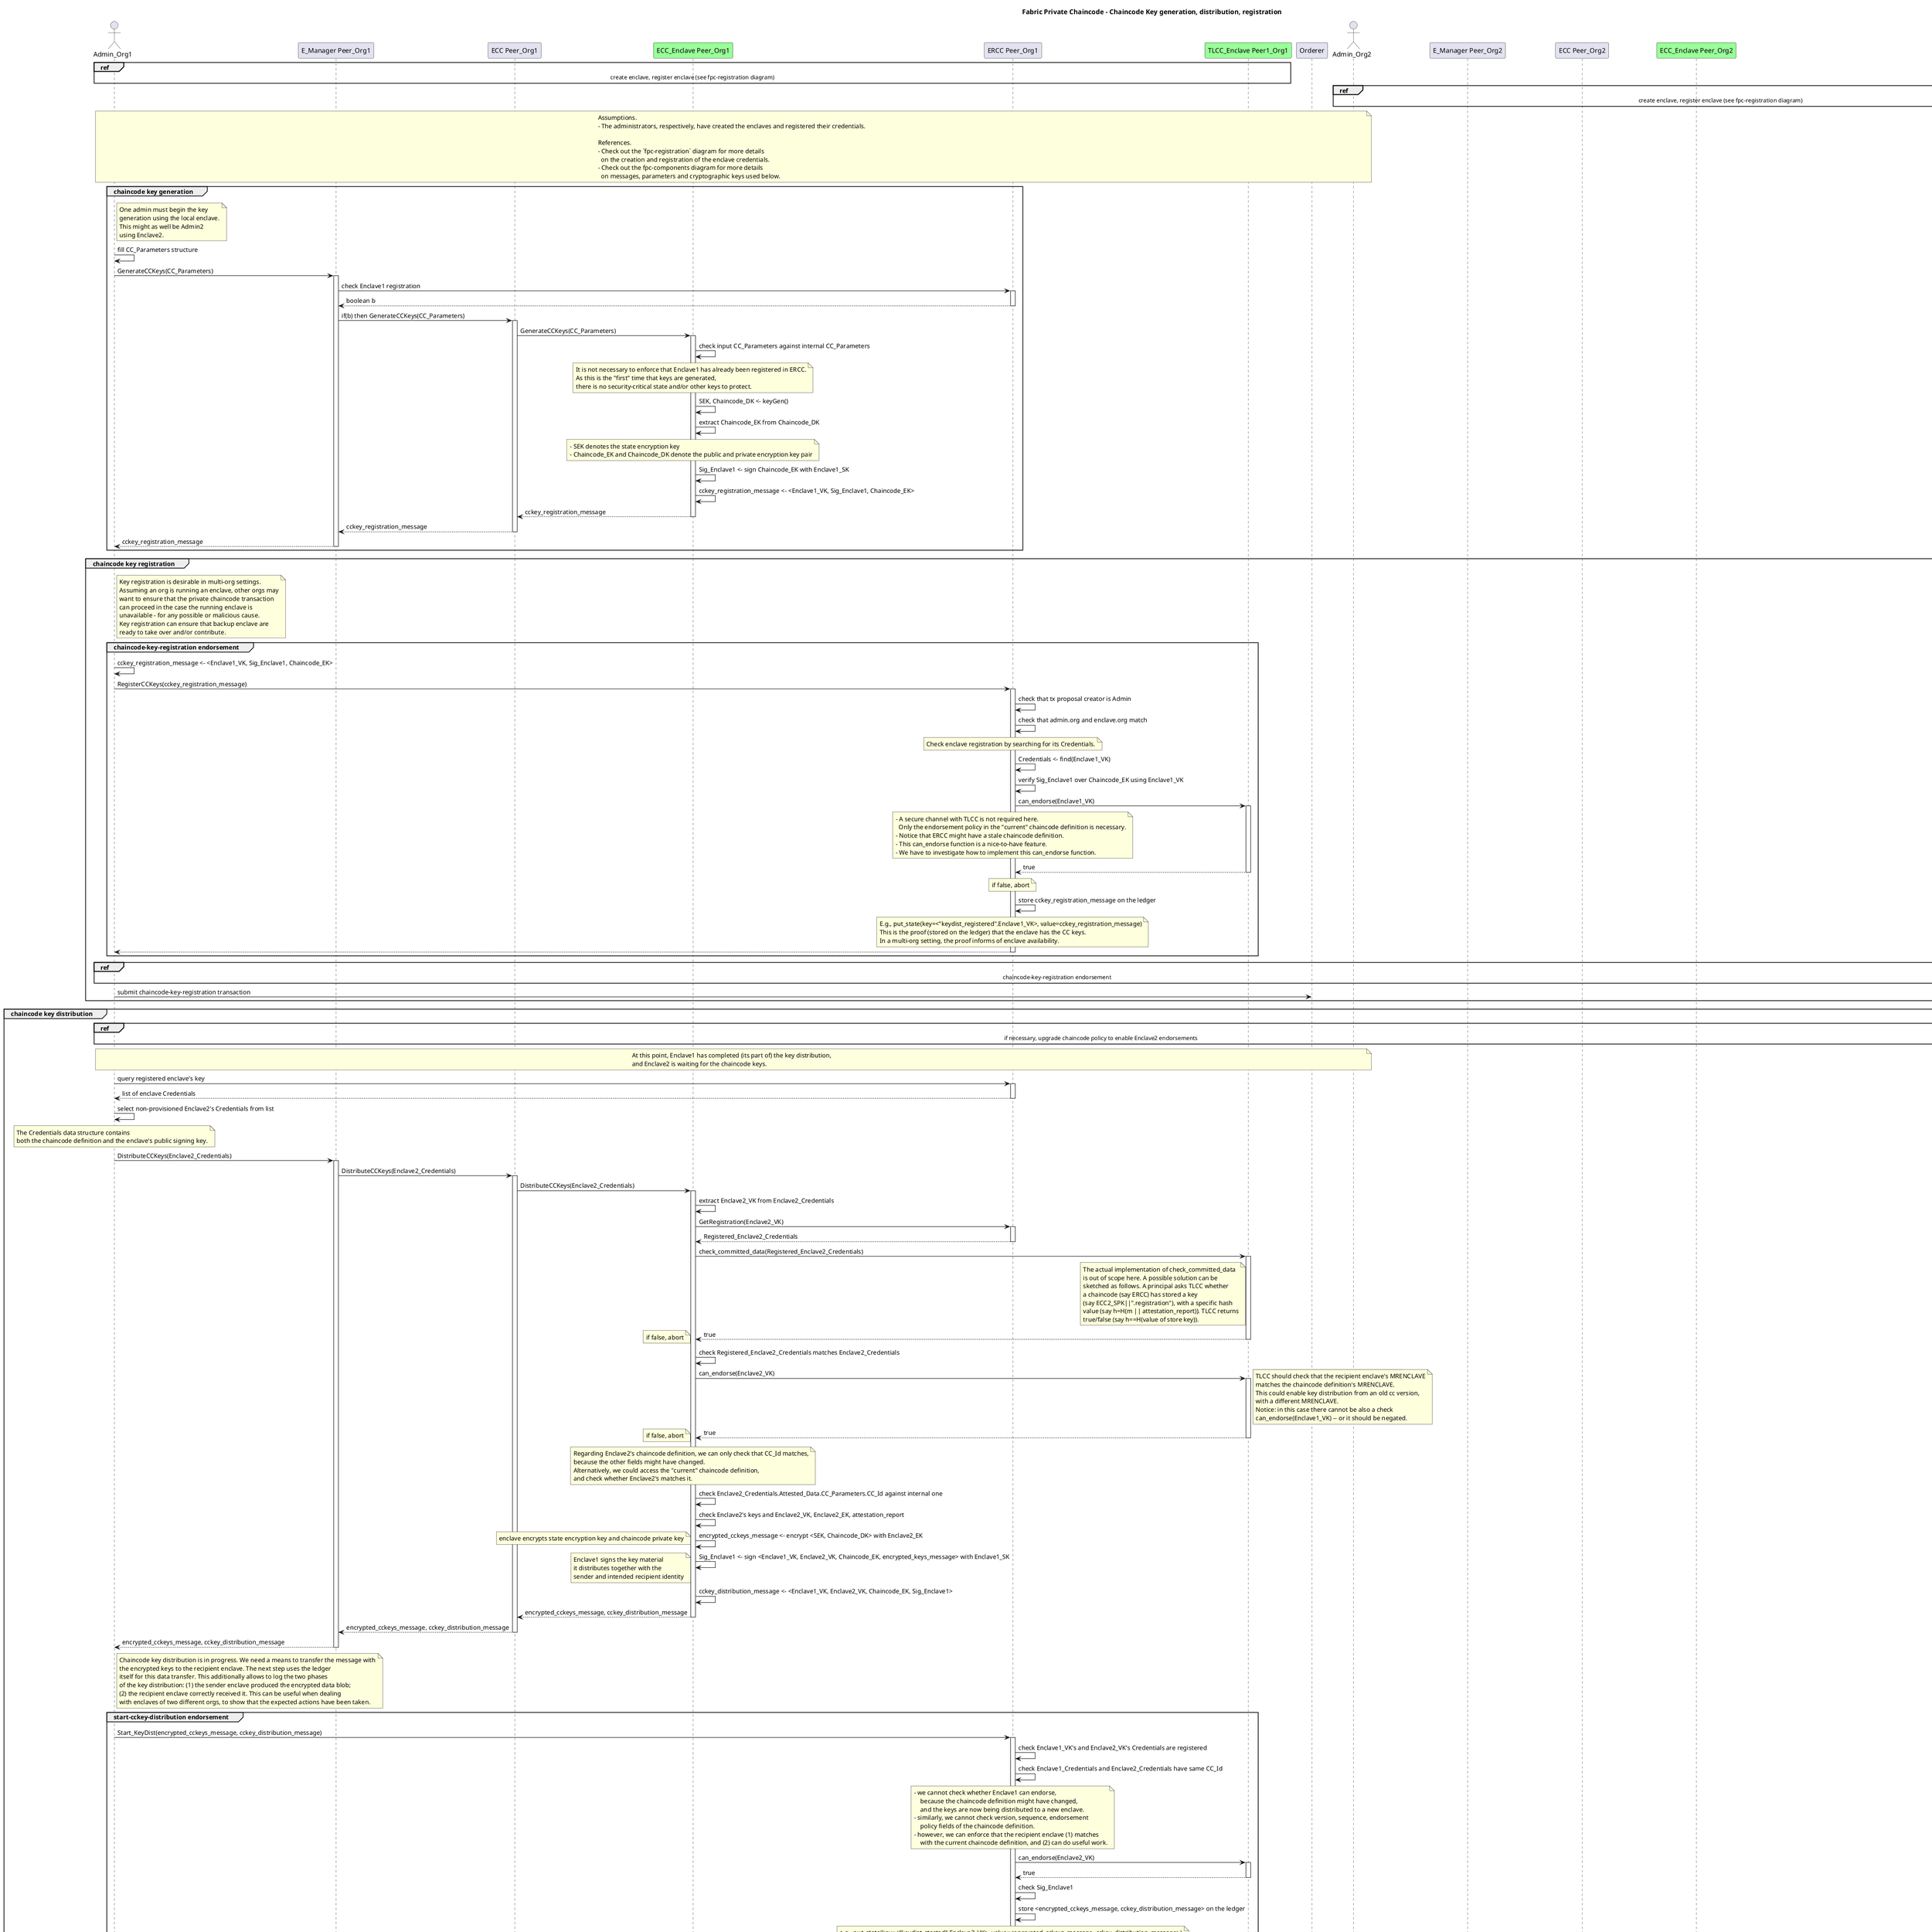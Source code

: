 /'
    Copyright 2020 Intel Corporation
    Copyright IBM Corp. All Rights Reserved.

    SPDX-License-Identifier: Apache-2.0
'/

@startuml

!pragma teoz true

hide footbox
title Foot Box removed

title Fabric Private Chaincode - Chaincode Key generation, distribution, registration 

actor       "Admin_Org1" as Admin1
participant "E_Manager Peer_Org1" as E_Manager1
participant "ECC Peer_Org1" as ECC1
participant "ECC_Enclave Peer_Org1" as Enclave1 #99FF99
participant "ERCC Peer_Org1" as ERCC1
participant "TLCC_Enclave Peer1_Org1" as TLCC_Enclave1 #99FF99

participant Orderer as Orderer

actor	    "Admin_Org2" as Admin2
participant "E_Manager Peer_Org2" as E_Manager2
participant "ECC Peer_Org2" as ECC2
participant "ECC_Enclave Peer_Org2" as Enclave2 #99FF99
participant "ERCC Peer_Org2" as ERCC2
participant "TLCC_Enclave Peer_Org1" as TLCC_Enclave2 #99FF99

ref over Admin1, E_Manager1, ECC1, Enclave1, ERCC1, TLCC_Enclave1
    create enclave, register enclave (see fpc-registration diagram)
end ref
ref over Admin2, E_Manager2, ECC2, Enclave2, ERCC2, TLCC_Enclave2
    create enclave, register enclave (see fpc-registration diagram)
end ref

note over Admin1, Admin2
    Assumptions.
    - The administrators, respectively, have created the enclaves and registered their credentials.

    References.
    - Check out the `fpc-registration` diagram for more details
      on the creation and registration of the enclave credentials.
    - Check out the fpc-components diagram for more details
      on messages, parameters and cryptographic keys used below.
end note

group chaincode key generation

  note right Admin1
    One admin must begin the key
    generation using the local enclave.
    This might as well be Admin2
    using Enclave2.
  end note
  Admin1        -> Admin1       :   fill CC_Parameters structure
  Admin1        -> E_Manager1   ++: GenerateCCKeys(CC_Parameters)

  E_Manager1    -> ERCC1        ++: check Enclave1 registration
  return boolean b
  E_Manager1    -> ECC1         ++: if(b) then GenerateCCKeys(CC_Parameters)
  ECC1          -> Enclave1     ++: GenerateCCKeys(CC_Parameters)
  Enclave1      -> Enclave1     :   check input CC_Parameters against internal CC_Parameters

  note over Enclave1
    It is not necessary to enforce that Enclave1 has already been registered in ERCC.
    As this is the "first" time that keys are generated,
    there is no security-critical state and/or other keys to protect.
  end note

  Enclave1      -> Enclave1     :   SEK, Chaincode_DK <- keyGen()
  Enclave1      -> Enclave1     :   extract Chaincode_EK from Chaincode_DK
  note over Enclave1
    - SEK denotes the state encryption key
    - Chaincode_EK and Chaincode_DK denote the public and private encryption key pair
  end note
  Enclave1      -> Enclave1     :   Sig_Enclave1 <- sign Chaincode_EK with Enclave1_SK

  Enclave1      -> Enclave1     :   cckey_registration_message <- <Enclave1_VK, Sig_Enclave1, Chaincode_EK>

  return cckey_registration_message /'ECC1 -> Enclave1    '/
  return cckey_registration_message /'E_Manager1 -> ECC1  '/

  return cckey_registration_message /'Admin1 -> E_Manager1'/

end group

group chaincode key registration

  note right of Admin1
    Key registration is desirable in multi-org settings.
    Assuming an org is running an enclave, other orgs may
    want to ensure that the private chaincode transaction
    can proceed in the case the running enclave is
    unavailable - for any possible or malicious cause.
    Key registration can ensure that backup enclave are
    ready to take over and/or contribute.
  end note
  group chaincode-key-registration endorsement
    Admin1  -> Admin1       :   cckey_registration_message <- <Enclave1_VK, Sig_Enclave1, Chaincode_EK>
    Admin1  -> ERCC1        ++: RegisterCCKeys(cckey_registration_message)
    ERCC1   -> ERCC1        :   check that tx proposal creator is Admin
    ERCC1   -> ERCC1        :   check that admin.org and enclave.org match
    note over ERCC1
        Check enclave registration by searching for its Credentials.
    end note
    ERCC1   -> ERCC1        :   Credentials <- find(Enclave1_VK)
    ERCC1   -> ERCC1        :   verify Sig_Enclave1 over Chaincode_EK using Enclave1_VK
    ERCC1   -> TLCC_Enclave1++: can_endorse(Enclave1_VK)
    note over ERCC1
        - A secure channel with TLCC is not required here.
          Only the endorsement policy in the "current" chaincode definition is necessary.
        - Notice that ERCC might have a stale chaincode definition. 
        - This can_endorse function is a nice-to-have feature.
        - We have to investigate how to implement this can_endorse function.
    end note
    return true
    note over ERCC1
        if false, abort
    end note
    ERCC1   -> ERCC1         :  store cckey_registration_message on the ledger
    note over ERCC1
        E.g., put_state(key=<"keydist_registered".Enclave1_VK>, value=cckey_registration_message)
        This is the proof (stored on the ledger) that the enclave has the CC keys.
        In a multi-org setting, the proof informs of enclave availability.
    end note

    return /'Admin1 -> ERCC1'/

  end group

  ref over Admin1, ERCC2
    chaincode-key-registration endorsement
  end ref

  Admin1 -> Orderer: submit chaincode-key-registration transaction

end group


group chaincode key distribution
  ref over Admin1, TLCC_Enclave1, Admin2, TLCC_Enclave2
    if necessary, upgrade chaincode policy to enable Enclave2 endorsements
  end ref 
  
  note over Admin1, Admin2
    At this point, Enclave1 has completed (its part of) the key distribution,
    and Enclave2 is waiting for the chaincode keys.
  end note

  Admin1        -> ERCC1          ++: query registered enclave's key
  return list of enclave Credentials /'Admin1 -> ERCC1'/
  Admin1        -> Admin1           : select non-provisioned Enclave2's Credentials from list
  note over Admin1
    The Credentials data structure contains
    both the chaincode definition and the enclave's public signing key.
  end note

  Admin1        -> E_Manager1     ++: DistributeCCKeys(Enclave2_Credentials)
  E_Manager1    -> ECC1           ++: DistributeCCKeys(Enclave2_Credentials)
  ECC1          -> Enclave1       ++: DistributeCCKeys(Enclave2_Credentials)
  Enclave1      -> Enclave1         : extract Enclave2_VK from Enclave2_Credentials
  Enclave1      -> ERCC1          ++: GetRegistration(Enclave2_VK)
  return Registered_Enclave2_Credentials /'Enclave1 -> ERCC1'/
  Enclave1      -> TLCC_Enclave1  ++: check_committed_data(Registered_Enclave2_Credentials)
  note left of TLCC_Enclave1
    The actual implementation of check_committed_data
    is out of scope here. A possible solution can be
    sketched as follows. A principal asks TLCC whether
    a chaincode (say ERCC) has stored a key
    (say ECC2_SPK||".registration"), with a specific hash
    value (say h=H(m || attestation_report)). TLCC returns
    true/false (say h==H(value of store key)).
  end note
  return true /'Enclave1 -> TLCC_Enclave1'/
  note left
    if false, abort
  end note
  Enclave1      -> Enclave1           : check Registered_Enclave2_Credentials matches Enclave2_Credentials
  Enclave1      -> TLCC_Enclave1    ++: can_endorse(Enclave2_VK)
  note right
    TLCC checks the endorsement policy to determine
    if the recipient enclave is an eligible endorser.
  end note
  note right
    TLCC should check that the recipient enclave's MRENCLAVE
    matches the chaincode definition's MRENCLAVE.
    This could enable key distribution from an old cc version,
    with a different MRENCLAVE.
    Notice: in this case there cannot be also a check
    can_endorse(Enclave1_VK) -- or it should be negated.
  end note
  return true /'Enclave1 -> TLCC_Enclave1'/
  note left
    if false, abort
  end note
  note over Enclave1
    Regarding Enclave2's chaincode definition, we can only check that CC_Id matches,
    because the other fields might have changed.
    Alternatively, we could access the "current" chaincode definition,
    and check whether Enclave2's matches it.
  end note
  Enclave1      -> Enclave1         :   check Enclave2_Credentials.Attested_Data.CC_Parameters.CC_Id against internal one
  Enclave1      -> Enclave1         :   check Enclave2's keys and Enclave2_VK, Enclave2_EK, attestation_report
  Enclave1      -> Enclave1         :   encrypted_cckeys_message <- encrypt <SEK, Chaincode_DK> with Enclave2_EK
    note left
        enclave encrypts state encryption key and chaincode private key
    end note

  Enclave1      -> Enclave1         :   Sig_Enclave1 <- sign <Enclave1_VK, Enclave2_VK, Chaincode_EK, encrypted_keys_message> with Enclave1_SK
  note left
    Enclave1 signs the key material
    it distributes together with the
    sender and intended recipient identity
  end note

  Enclave1      -> Enclave1         :   cckey_distribution_message <- <Enclave1_VK, Enclave2_VK, Chaincode_EK, Sig_Enclave1>

  return encrypted_cckeys_message, cckey_distribution_message /'ECC1 -> Enclave1'/
  return encrypted_cckeys_message, cckey_distribution_message /'E_Manager1 -> ECC1'/
  return encrypted_cckeys_message, cckey_distribution_message /'Admin1 -> E_Manager1'/

  note right Admin1
    Chaincode key distribution is in progress. We need a means to transfer the message with
    the encrypted keys to the recipient enclave. The next step uses the ledger
    itself for this data transfer. This additionally allows to log the two phases
    of the key distribution: (1) the sender enclave produced the encrypted data blob;
    (2) the recipient enclave correctly received it. This can be useful when dealing
    with enclaves of two different orgs, to show that the expected actions have been taken.
  end note

  group start-cckey-distribution endorsement
    Admin1      -> ERCC1            ++: Start_KeyDist(encrypted_cckeys_message, cckey_distribution_message)
    ERCC1       -> ERCC1            :   check Enclave1_VK's and Enclave2_VK's Credentials are registered
    ERCC1       -> ERCC1            :   check Enclave1_Credentials and Enclave2_Credentials have same CC_Id
    note over ERCC1
        - we cannot check whether Enclave1 can endorse,
            because the chaincode definition might have changed,
            and the keys are now being distributed to a new enclave.
        - similarly, we cannot check version, sequence, endorsement
            policy fields of the chaincode definition.
        - however, we can enforce that the recipient enclave (1) matches
            with the current chaincode definition, and (2) can do useful work.
    end note
    ERCC1       -> TLCC_Enclave1++: can_endorse(Enclave2_VK)
    return true
    ERCC1       -> ERCC1            :   check Sig_Enclave1
    ERCC1       -> ERCC1            :   store <encrypted_cckeys_message, cckey_distribution_message> on the ledger
    note over ERCC1
        e.g., put_state(key=<"keydist_started".Enclave2_VK>, value=<encrypted_cckeys_message, cckey_distribution_message>)
    end note
    return /'Admin1 -> ERCC1'/
  end group

  ref over Admin1, ERCC2
    start-cckey-distribution endorsement
  end ref

  Admin1 -> Orderer: submit start-cckey-distribution transaction
end group

group complete key distribution
  Admin2        -> Admin2           :   fill CC_Parameters
  Admin2        -> E_Manager2       ++: RegisterCCKeyDist(CC_Parameters)
  E_Manager2    -> ECC2             ++: RegisterCCKeyDist(CC_Parameters)
  ECC2          -> Enclave2         ++: RegisterCCKeyDist(CC_Parameters)
  Enclave2      -> Enclave2         :   check CC_Parameters matches internal one
  Enclave2      -> ERCC2            ++: GetKeyDistStart(Public_Keys.Enclave2_VK)
  return cckeydist_start_message <- <encrypted_cckeys_message, cckey_distribution_message> /'Enclave2 -> ERCC2'/
  Enclave2      -> TLCC_Enclave2    ++: check_committed_data(cckeydist_start_message)
  return true /'Enclave2 -> TLCC_Enclave2'/
  note left
    if false, abort
  end note
  Enclave2      -> Enclave2         :   extract Enclave1_VK from cckeydist_start_message.key_distribution_message
  Enclave2      -> ERCC2            ++: GetRegistration(Enclave1_VK)
  return Registered_Enclave1_Credentials /'Enclave2 -> ERCC2'/
  Enclave2      -> TLCC_Enclave2    ++: check_committed_data(Registered_Enclave1_Credentials)
  return true /'Enclave2 -> TLCC_Enclave2'/
  note left
    if false, abort
  end note
  Enclave2      -> Enclave2         :   check Enclave1_VK matches in registration_message and cckeydist_start_message
  Enclave2      -> Enclave2         :   check CC_Id in Registered_Enclave1_Credentials matches internal one
  note over Enclave2
    Since Enclave1's Credentials are committed, then Enclave1's Evidence has already been verified by ERCC.
    Hence, verifying Enclave1's Evidence at this point does not appear necessary.
  end note
  Enclave2      -> Enclave2         :   verify Sig_Enclave1
  Enclave2      -> Enclave2         :   SEK, Chaincode_DK <- decrypt(cckeydist_start_message.encrypted_keys_message) with Enclave2_DK
  Enclave2      -> Enclave2         :   extract Chaincode_EK from Chaincode_DK
  Enclave2      -> Enclave2         :   Sig_Enclave2 <- sign Chaincode_EK with Enclave2_SK
  Enclave2      -> Enclave2         :   cckey_registration_message <- <Enclave2_VK, Sig_Enclave2, Chaincode_EK>

  return cckey_registration_message, /'Enclave2 -> ECC2'/
  return cckey_registration_message, /'ECC2 -> E_Manager2'/

  return cckey_registration_message /'Admin2 -> E_Manager2'/

  ref over ERCC1, Admin2, ERCC2, Orderer
    chaincode key registration (same as that from Admin1)
  end ref

end group

@enduml
